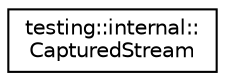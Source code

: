 digraph "类继承关系图"
{
 // LATEX_PDF_SIZE
  edge [fontname="Helvetica",fontsize="10",labelfontname="Helvetica",labelfontsize="10"];
  node [fontname="Helvetica",fontsize="10",shape=record];
  rankdir="LR";
  Node0 [label="testing::internal::\lCapturedStream",height=0.2,width=0.4,color="black", fillcolor="white", style="filled",URL="$classtesting_1_1internal_1_1CapturedStream.html",tooltip=" "];
}
